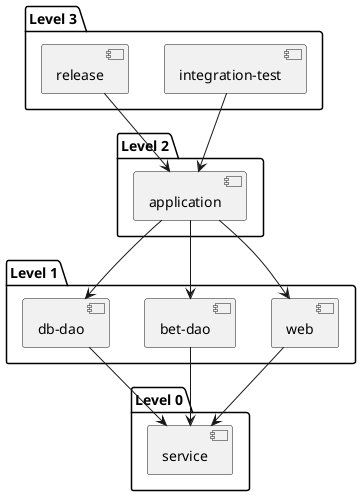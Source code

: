 @startuml
package "Level 0" {
[service] as service
}
package "Level 1" {
[web] as web
[bet-dao] as bet_dao
[db-dao] as db_dao
}
package "Level 2" {
[application] as application
}
package "Level 3" {
[integration-test] as integration_test
[release] as release
}
web --> service
db_dao --> service
bet_dao --> service
application --> web
application --> db_dao
application --> bet_dao
integration_test --> application
release --> application
@enduml
